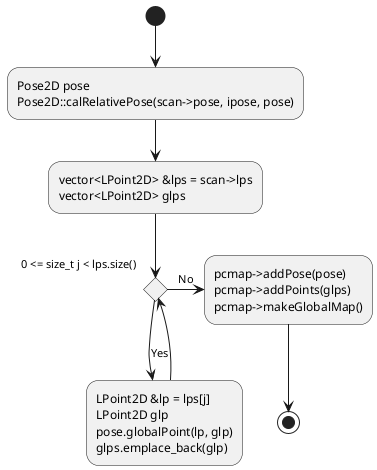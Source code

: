 @startuml

/'
    construct map by odometry
    input: Scan2D *scan
'/

(*) --> "Pose2D pose
Pose2D::calRelativePose(scan->pose, ipose, pose)"
--> "vector<LPoint2D> &lps = scan->lps
vector<LPoint2D> glps"
--> if "0 <= size_t j < lps.size()" as for_j then
--> [Yes] "LPoint2D &lp = lps[j]
LPoint2D glp
pose.globalPoint(lp, glp)
glps.emplace_back(glp)"
--> for_j
else
for_j -> [No] "pcmap->addPose(pose)
pcmap->addPoints(glps)
pcmap->makeGlobalMap()"
--> (*)

@enduml